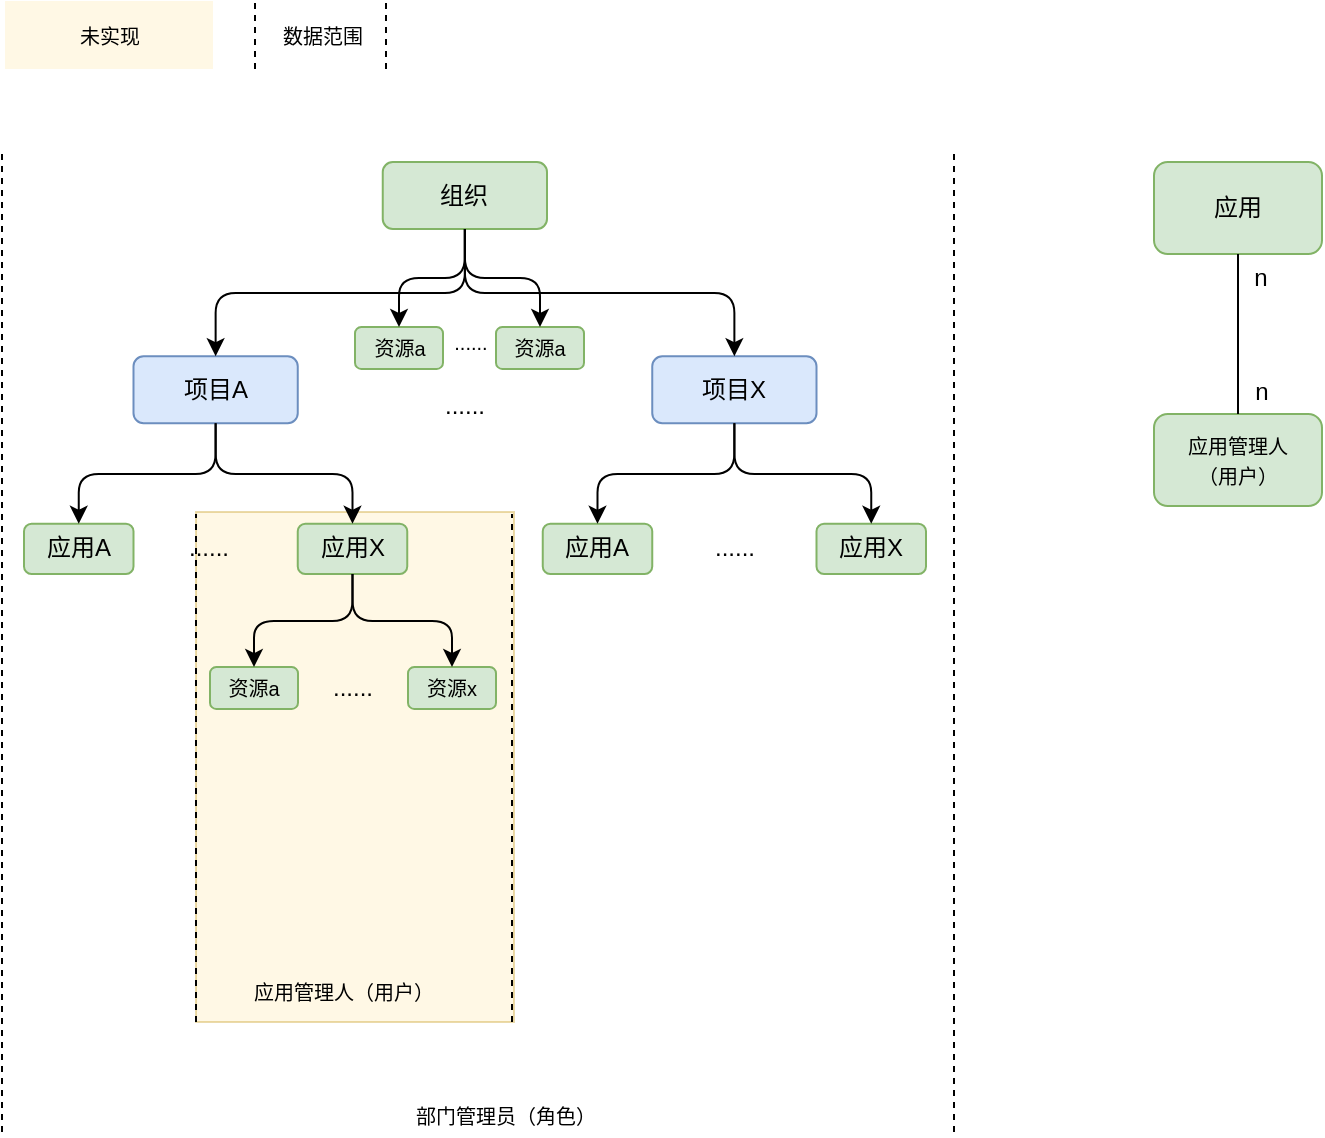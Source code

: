 <mxfile version="11.1.4" type="github"><diagram id="PgLRB5wgv1Nq5BsjKDv6" name="第 1 页"><mxGraphModel dx="983" dy="549" grid="0" gridSize="10" guides="1" tooltips="1" connect="1" arrows="1" fold="1" page="1" pageScale="1" pageWidth="826" pageHeight="1169" math="0" shadow="0"><root><mxCell id="0"/><mxCell id="1" parent="0"/><mxCell id="X6JYmWCzYdjycI-i9K6X-58" value="" style="rounded=0;whiteSpace=wrap;html=1;strokeWidth=1;fontSize=10;strokeColor=#d6b656;fillColor=#fff2cc;opacity=50;" vertex="1" parent="1"><mxGeometry x="140" y="355" width="159" height="255" as="geometry"/></mxCell><mxCell id="X6JYmWCzYdjycI-i9K6X-1" value="项目A" style="rounded=1;whiteSpace=wrap;html=1;fillColor=#dae8fc;strokeColor=#6c8ebf;" vertex="1" parent="1"><mxGeometry x="108.75" y="277.125" width="82.125" height="33.5" as="geometry"/></mxCell><mxCell id="X6JYmWCzYdjycI-i9K6X-2" value="应用A" style="rounded=1;whiteSpace=wrap;html=1;fillColor=#d5e8d4;strokeColor=#82b366;" vertex="1" parent="1"><mxGeometry x="54" y="360.875" width="54.75" height="25.125" as="geometry"/></mxCell><mxCell id="X6JYmWCzYdjycI-i9K6X-3" value="应用X" style="rounded=1;whiteSpace=wrap;html=1;fillColor=#d5e8d4;strokeColor=#82b366;" vertex="1" parent="1"><mxGeometry x="190.875" y="360.875" width="54.75" height="25.125" as="geometry"/></mxCell><mxCell id="X6JYmWCzYdjycI-i9K6X-4" value="组织" style="rounded=1;whiteSpace=wrap;html=1;fillColor=#d5e8d4;strokeColor=#82b366;" vertex="1" parent="1"><mxGeometry x="233.375" y="180" width="82.125" height="33.5" as="geometry"/></mxCell><mxCell id="X6JYmWCzYdjycI-i9K6X-9" value="" style="edgeStyle=elbowEdgeStyle;elbow=horizontal;endArrow=classic;html=1;exitX=0.5;exitY=1;exitDx=0;exitDy=0;entryX=0.5;entryY=0;entryDx=0;entryDy=0;" edge="1" parent="1" source="X6JYmWCzYdjycI-i9K6X-1" target="X6JYmWCzYdjycI-i9K6X-2"><mxGeometry width="50" height="50" relative="1" as="geometry"><mxPoint x="-19" y="344.125" as="sourcePoint"/><mxPoint x="26.625" y="302.25" as="targetPoint"/></mxGeometry></mxCell><mxCell id="X6JYmWCzYdjycI-i9K6X-12" value="" style="edgeStyle=elbowEdgeStyle;elbow=vertical;endArrow=classic;html=1;exitX=0.5;exitY=1;exitDx=0;exitDy=0;entryX=0.5;entryY=0;entryDx=0;entryDy=0;" edge="1" parent="1" source="X6JYmWCzYdjycI-i9K6X-1" target="X6JYmWCzYdjycI-i9K6X-3"><mxGeometry width="50" height="50" relative="1" as="geometry"><mxPoint x="72.25" y="494.875" as="sourcePoint"/><mxPoint x="117.875" y="453" as="targetPoint"/></mxGeometry></mxCell><mxCell id="X6JYmWCzYdjycI-i9K6X-16" value="项目X" style="rounded=1;whiteSpace=wrap;html=1;fillColor=#dae8fc;strokeColor=#6c8ebf;" vertex="1" parent="1"><mxGeometry x="368.125" y="277.125" width="82.125" height="33.5" as="geometry"/></mxCell><mxCell id="X6JYmWCzYdjycI-i9K6X-17" value="应用A" style="rounded=1;whiteSpace=wrap;html=1;fillColor=#d5e8d4;strokeColor=#82b366;" vertex="1" parent="1"><mxGeometry x="313.375" y="360.875" width="54.75" height="25.125" as="geometry"/></mxCell><mxCell id="X6JYmWCzYdjycI-i9K6X-18" value="应用X" style="rounded=1;whiteSpace=wrap;html=1;fillColor=#d5e8d4;strokeColor=#82b366;" vertex="1" parent="1"><mxGeometry x="450.25" y="360.875" width="54.75" height="25.125" as="geometry"/></mxCell><mxCell id="X6JYmWCzYdjycI-i9K6X-19" value="" style="edgeStyle=elbowEdgeStyle;elbow=horizontal;endArrow=classic;html=1;exitX=0.5;exitY=1;exitDx=0;exitDy=0;entryX=0.5;entryY=0;entryDx=0;entryDy=0;" edge="1" parent="1" source="X6JYmWCzYdjycI-i9K6X-16" target="X6JYmWCzYdjycI-i9K6X-17"><mxGeometry width="50" height="50" relative="1" as="geometry"><mxPoint x="240.375" y="344.125" as="sourcePoint"/><mxPoint x="286" y="302.25" as="targetPoint"/></mxGeometry></mxCell><mxCell id="X6JYmWCzYdjycI-i9K6X-20" value="" style="edgeStyle=elbowEdgeStyle;elbow=vertical;endArrow=classic;html=1;exitX=0.5;exitY=1;exitDx=0;exitDy=0;entryX=0.5;entryY=0;entryDx=0;entryDy=0;" edge="1" parent="1" source="X6JYmWCzYdjycI-i9K6X-16" target="X6JYmWCzYdjycI-i9K6X-18"><mxGeometry width="50" height="50" relative="1" as="geometry"><mxPoint x="331.625" y="494.875" as="sourcePoint"/><mxPoint x="377.25" y="453" as="targetPoint"/></mxGeometry></mxCell><mxCell id="X6JYmWCzYdjycI-i9K6X-23" value="......" style="text;html=1;strokeColor=none;fillColor=none;align=center;verticalAlign=middle;whiteSpace=wrap;rounded=0;" vertex="1" parent="1"><mxGeometry x="127.562" y="365.062" width="36.5" height="16.75" as="geometry"/></mxCell><mxCell id="X6JYmWCzYdjycI-i9K6X-24" value="......" style="text;html=1;strokeColor=none;fillColor=none;align=center;verticalAlign=middle;whiteSpace=wrap;rounded=0;fontSize=10;" vertex="1" parent="1"><mxGeometry x="259.188" y="261.5" width="36.5" height="16.75" as="geometry"/></mxCell><mxCell id="X6JYmWCzYdjycI-i9K6X-27" value="" style="edgeStyle=elbowEdgeStyle;elbow=vertical;endArrow=classic;html=1;exitX=0.5;exitY=1;exitDx=0;exitDy=0;entryX=0.5;entryY=0;entryDx=0;entryDy=0;" edge="1" parent="1" source="X6JYmWCzYdjycI-i9K6X-4" target="X6JYmWCzYdjycI-i9K6X-16"><mxGeometry width="50" height="50" relative="1" as="geometry"><mxPoint x="272.093" y="221.846" as="sourcePoint"/><mxPoint x="340.688" y="272.096" as="targetPoint"/></mxGeometry></mxCell><mxCell id="X6JYmWCzYdjycI-i9K6X-28" value="" style="edgeStyle=elbowEdgeStyle;elbow=vertical;endArrow=classic;html=1;exitX=0.5;exitY=1;exitDx=0;exitDy=0;entryX=0.5;entryY=0;entryDx=0;entryDy=0;" edge="1" parent="1" source="X6JYmWCzYdjycI-i9K6X-4" target="X6JYmWCzYdjycI-i9K6X-1"><mxGeometry width="50" height="50" relative="1" as="geometry"><mxPoint x="283.814" y="222.135" as="sourcePoint"/><mxPoint x="411.564" y="280.471" as="targetPoint"/></mxGeometry></mxCell><mxCell id="X6JYmWCzYdjycI-i9K6X-29" value="......" style="text;html=1;strokeColor=none;fillColor=none;align=center;verticalAlign=middle;whiteSpace=wrap;rounded=0;" vertex="1" parent="1"><mxGeometry x="390.938" y="365.062" width="36.5" height="16.75" as="geometry"/></mxCell><mxCell id="X6JYmWCzYdjycI-i9K6X-39" value="资源a" style="rounded=1;whiteSpace=wrap;html=1;fillColor=#d5e8d4;strokeColor=#82b366;fontSize=10;" vertex="1" parent="1"><mxGeometry x="147" y="432.5" width="44" height="21" as="geometry"/></mxCell><mxCell id="X6JYmWCzYdjycI-i9K6X-42" value="" style="edgeStyle=elbowEdgeStyle;elbow=vertical;endArrow=classic;html=1;exitX=0.5;exitY=1;exitDx=0;exitDy=0;entryX=0.5;entryY=0;entryDx=0;entryDy=0;" edge="1" parent="1" source="X6JYmWCzYdjycI-i9K6X-3" target="X6JYmWCzYdjycI-i9K6X-39"><mxGeometry width="50" height="50" relative="1" as="geometry"><mxPoint x="245.517" y="436.983" as="sourcePoint"/><mxPoint x="313.793" y="487.328" as="targetPoint"/></mxGeometry></mxCell><mxCell id="X6JYmWCzYdjycI-i9K6X-44" value="资源x" style="rounded=1;whiteSpace=wrap;html=1;fillColor=#d5e8d4;strokeColor=#82b366;fontSize=10;" vertex="1" parent="1"><mxGeometry x="246" y="432.5" width="44" height="21" as="geometry"/></mxCell><mxCell id="X6JYmWCzYdjycI-i9K6X-45" value="" style="edgeStyle=elbowEdgeStyle;elbow=vertical;endArrow=classic;html=1;exitX=0.5;exitY=1;exitDx=0;exitDy=0;entryX=0.5;entryY=0;entryDx=0;entryDy=0;" edge="1" parent="1" source="X6JYmWCzYdjycI-i9K6X-3" target="X6JYmWCzYdjycI-i9K6X-44"><mxGeometry width="50" height="50" relative="1" as="geometry"><mxPoint x="228.586" y="396.345" as="sourcePoint"/><mxPoint x="187.897" y="440.483" as="targetPoint"/></mxGeometry></mxCell><mxCell id="X6JYmWCzYdjycI-i9K6X-46" value="......" style="text;html=1;strokeColor=none;fillColor=none;align=center;verticalAlign=middle;whiteSpace=wrap;rounded=0;" vertex="1" parent="1"><mxGeometry x="200.062" y="434.562" width="36.5" height="16.75" as="geometry"/></mxCell><mxCell id="X6JYmWCzYdjycI-i9K6X-50" value="" style="endArrow=none;dashed=1;html=1;fontSize=10;" edge="1" parent="1"><mxGeometry width="50" height="50" relative="1" as="geometry"><mxPoint x="298" y="610" as="sourcePoint"/><mxPoint x="298" y="356" as="targetPoint"/></mxGeometry></mxCell><mxCell id="X6JYmWCzYdjycI-i9K6X-51" value="" style="endArrow=none;dashed=1;html=1;fontSize=10;" edge="1" parent="1"><mxGeometry width="50" height="50" relative="1" as="geometry"><mxPoint x="140" y="610" as="sourcePoint"/><mxPoint x="140" y="356" as="targetPoint"/></mxGeometry></mxCell><mxCell id="X6JYmWCzYdjycI-i9K6X-52" value="应用管理人（用户）" style="text;html=1;strokeColor=none;fillColor=none;align=center;verticalAlign=middle;whiteSpace=wrap;rounded=0;fontSize=10;" vertex="1" parent="1"><mxGeometry x="165" y="584.5" width="98" height="20" as="geometry"/></mxCell><mxCell id="X6JYmWCzYdjycI-i9K6X-54" value="" style="endArrow=none;dashed=1;html=1;fontSize=10;" edge="1" parent="1"><mxGeometry width="50" height="50" relative="1" as="geometry"><mxPoint x="43" y="665" as="sourcePoint"/><mxPoint x="43" y="174" as="targetPoint"/></mxGeometry></mxCell><mxCell id="X6JYmWCzYdjycI-i9K6X-56" value="部门管理员（角色）" style="text;html=1;strokeColor=none;fillColor=none;align=center;verticalAlign=middle;whiteSpace=wrap;rounded=0;fontSize=10;" vertex="1" parent="1"><mxGeometry x="248.5" y="647" width="92" height="20" as="geometry"/></mxCell><mxCell id="X6JYmWCzYdjycI-i9K6X-57" value="" style="endArrow=none;dashed=1;html=1;fontSize=10;" edge="1" parent="1"><mxGeometry width="50" height="50" relative="1" as="geometry"><mxPoint x="519" y="665" as="sourcePoint"/><mxPoint x="519" y="174" as="targetPoint"/></mxGeometry></mxCell><mxCell id="X6JYmWCzYdjycI-i9K6X-59" value="未实现" style="rounded=0;whiteSpace=wrap;html=1;strokeWidth=1;fontSize=10;strokeColor=none;fillColor=#fff2cc;opacity=50;" vertex="1" parent="1"><mxGeometry x="44.5" y="99.5" width="104" height="34" as="geometry"/></mxCell><mxCell id="X6JYmWCzYdjycI-i9K6X-65" value="" style="group" vertex="1" connectable="0" parent="1"><mxGeometry x="169.5" y="99.5" width="65.5" height="34" as="geometry"/></mxCell><mxCell id="X6JYmWCzYdjycI-i9K6X-60" value="" style="endArrow=none;dashed=1;html=1;fontSize=10;" edge="1" parent="X6JYmWCzYdjycI-i9K6X-65"><mxGeometry width="50" height="50" relative="1" as="geometry"><mxPoint y="34" as="sourcePoint"/><mxPoint as="targetPoint"/></mxGeometry></mxCell><mxCell id="X6JYmWCzYdjycI-i9K6X-62" value="数据范围" style="text;html=1;strokeColor=none;fillColor=none;align=center;verticalAlign=middle;whiteSpace=wrap;rounded=0;fontSize=10;" vertex="1" parent="X6JYmWCzYdjycI-i9K6X-65"><mxGeometry x="7" y="7" width="53" height="20" as="geometry"/></mxCell><mxCell id="X6JYmWCzYdjycI-i9K6X-64" value="" style="endArrow=none;dashed=1;html=1;fontSize=10;" edge="1" parent="X6JYmWCzYdjycI-i9K6X-65"><mxGeometry width="50" height="50" relative="1" as="geometry"><mxPoint x="65.5" y="34" as="sourcePoint"/><mxPoint x="65.5" as="targetPoint"/></mxGeometry></mxCell><mxCell id="X6JYmWCzYdjycI-i9K6X-67" value="资源a" style="rounded=1;whiteSpace=wrap;html=1;fillColor=#d5e8d4;strokeColor=#82b366;fontSize=10;" vertex="1" parent="1"><mxGeometry x="219.5" y="262.5" width="44" height="21" as="geometry"/></mxCell><mxCell id="X6JYmWCzYdjycI-i9K6X-69" value="" style="edgeStyle=elbowEdgeStyle;elbow=vertical;endArrow=classic;html=1;exitX=0.5;exitY=1;exitDx=0;exitDy=0;entryX=0.5;entryY=0;entryDx=0;entryDy=0;" edge="1" parent="1" source="X6JYmWCzYdjycI-i9K6X-4" target="X6JYmWCzYdjycI-i9K6X-67"><mxGeometry width="50" height="50" relative="1" as="geometry"><mxPoint x="419.414" y="315.483" as="sourcePoint"/><mxPoint x="487.69" y="365.828" as="targetPoint"/></mxGeometry></mxCell><mxCell id="X6JYmWCzYdjycI-i9K6X-70" value="资源a" style="rounded=1;whiteSpace=wrap;html=1;fillColor=#d5e8d4;strokeColor=#82b366;fontSize=10;" vertex="1" parent="1"><mxGeometry x="290" y="262.5" width="44" height="21" as="geometry"/></mxCell><mxCell id="X6JYmWCzYdjycI-i9K6X-73" value="" style="edgeStyle=elbowEdgeStyle;elbow=vertical;endArrow=classic;html=1;exitX=0.5;exitY=1;exitDx=0;exitDy=0;entryX=0.5;entryY=0;entryDx=0;entryDy=0;" edge="1" parent="1" source="X6JYmWCzYdjycI-i9K6X-4" target="X6JYmWCzYdjycI-i9K6X-70"><mxGeometry width="50" height="50" relative="1" as="geometry"><mxPoint x="322.414" y="213.483" as="sourcePoint"/><mxPoint x="390.69" y="263.828" as="targetPoint"/></mxGeometry></mxCell><mxCell id="X6JYmWCzYdjycI-i9K6X-75" value="......" style="text;html=1;strokeColor=none;fillColor=none;align=center;verticalAlign=middle;whiteSpace=wrap;rounded=0;" vertex="1" parent="1"><mxGeometry x="256.188" y="294" width="36.5" height="16.75" as="geometry"/></mxCell><mxCell id="X6JYmWCzYdjycI-i9K6X-89" value="" style="group" vertex="1" connectable="0" parent="1"><mxGeometry x="619.0" y="180" width="84" height="172" as="geometry"/></mxCell><mxCell id="X6JYmWCzYdjycI-i9K6X-79" value="应用" style="rounded=1;whiteSpace=wrap;html=1;fillColor=#d5e8d4;strokeColor=#82b366;" vertex="1" parent="X6JYmWCzYdjycI-i9K6X-89"><mxGeometry width="84" height="46" as="geometry"/></mxCell><mxCell id="X6JYmWCzYdjycI-i9K6X-83" value="&lt;span style=&quot;font-size: 10px&quot;&gt;应用管理人&lt;br&gt;（用户）&lt;/span&gt;" style="rounded=1;whiteSpace=wrap;html=1;fillColor=#d5e8d4;strokeColor=#82b366;" vertex="1" parent="X6JYmWCzYdjycI-i9K6X-89"><mxGeometry y="126" width="84" height="46" as="geometry"/></mxCell><mxCell id="X6JYmWCzYdjycI-i9K6X-85" value="" style="endArrow=none;html=1;fontSize=10;entryX=0.5;entryY=1;entryDx=0;entryDy=0;exitX=0.5;exitY=0;exitDx=0;exitDy=0;" edge="1" parent="X6JYmWCzYdjycI-i9K6X-89" source="X6JYmWCzYdjycI-i9K6X-83" target="X6JYmWCzYdjycI-i9K6X-79"><mxGeometry width="50" height="50" relative="1" as="geometry"><mxPoint x="13.0" y="287.5" as="sourcePoint"/><mxPoint x="63.0" y="237.5" as="targetPoint"/></mxGeometry></mxCell><mxCell id="X6JYmWCzYdjycI-i9K6X-87" value="n" style="text;html=1;strokeColor=none;fillColor=none;align=center;verticalAlign=middle;whiteSpace=wrap;rounded=0;" vertex="1" parent="X6JYmWCzYdjycI-i9K6X-89"><mxGeometry x="42.0" y="106.5" width="24" height="17" as="geometry"/></mxCell><mxCell id="X6JYmWCzYdjycI-i9K6X-88" value="n" style="text;html=1;strokeColor=none;fillColor=none;align=center;verticalAlign=middle;whiteSpace=wrap;rounded=0;" vertex="1" parent="X6JYmWCzYdjycI-i9K6X-89"><mxGeometry x="42.0" y="49.5" width="23" height="17" as="geometry"/></mxCell></root></mxGraphModel></diagram></mxfile>